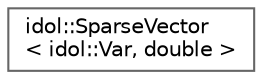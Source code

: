 digraph "Graphical Class Hierarchy"
{
 // LATEX_PDF_SIZE
  bgcolor="transparent";
  edge [fontname=Helvetica,fontsize=10,labelfontname=Helvetica,labelfontsize=10];
  node [fontname=Helvetica,fontsize=10,shape=box,height=0.2,width=0.4];
  rankdir="LR";
  Node0 [id="Node000000",label="idol::SparseVector\l\< idol::Var, double \>",height=0.2,width=0.4,color="grey40", fillcolor="white", style="filled",URL="$classidol_1_1SparseVector.html",tooltip=" "];
}

